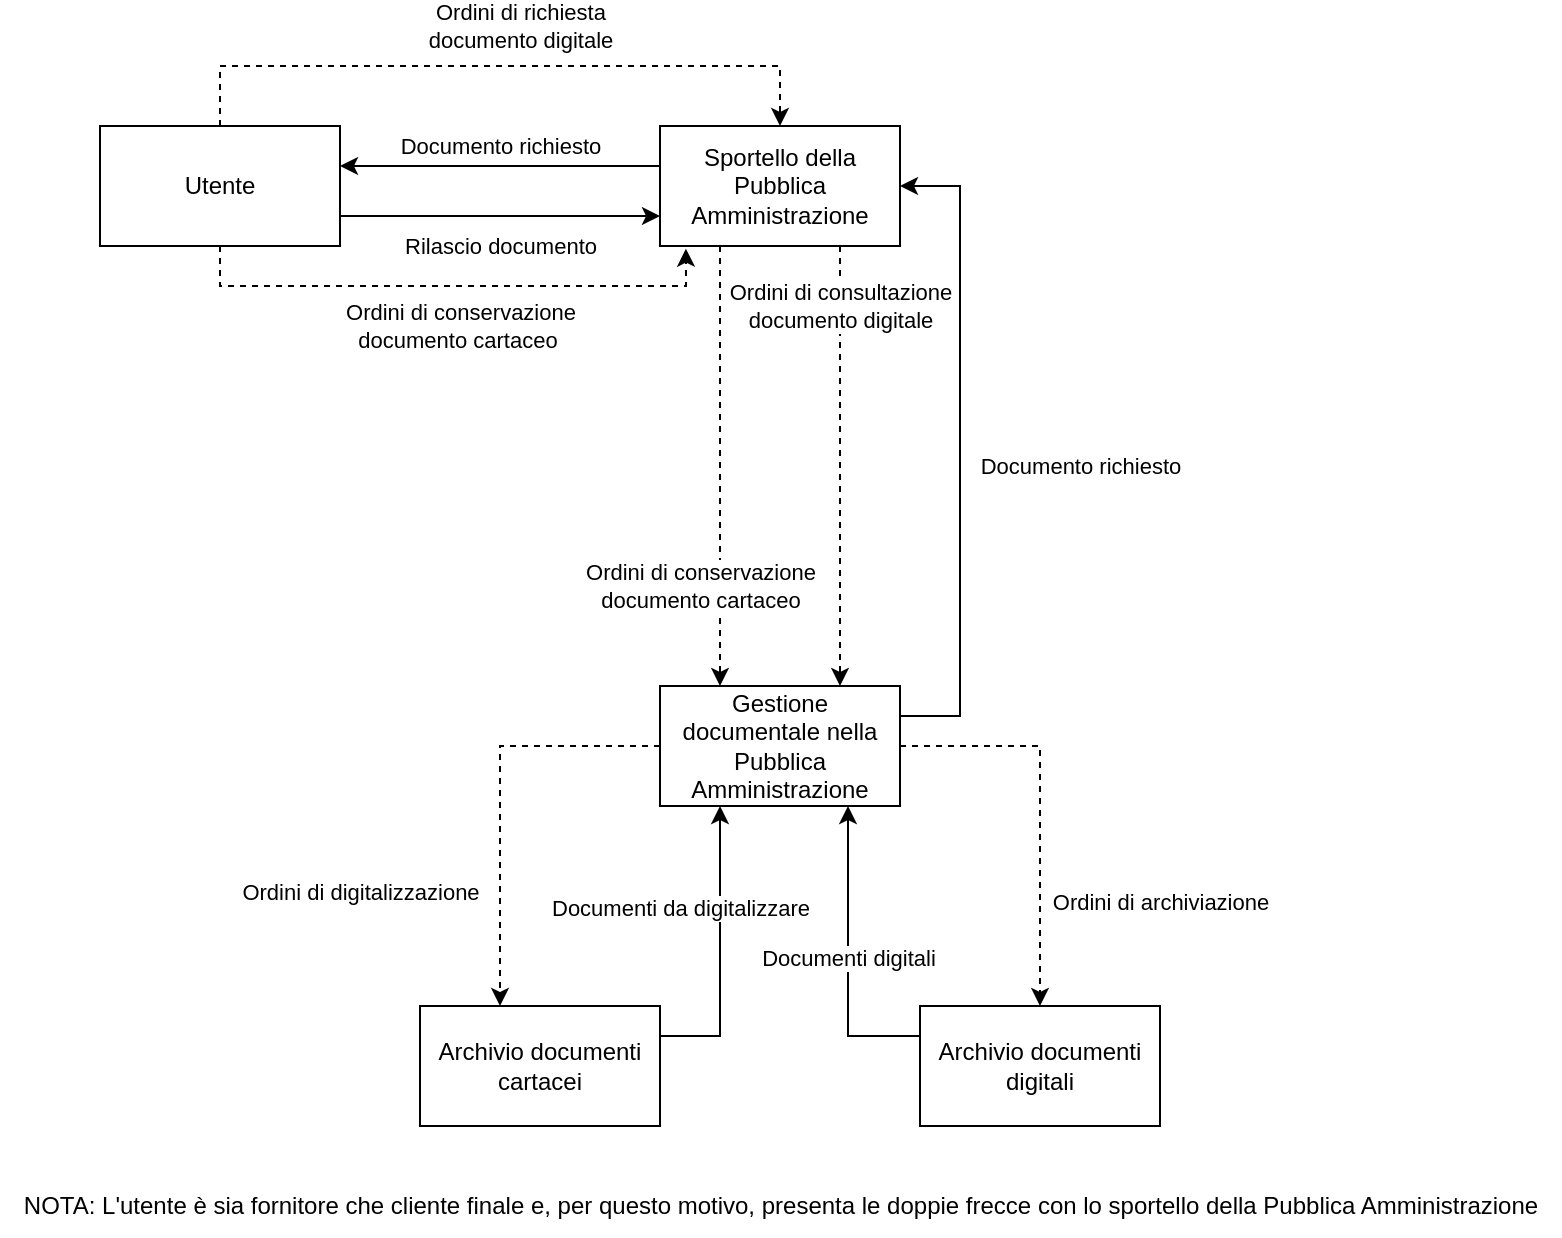 <mxfile version="20.5.3" type="device"><diagram id="s-Bm6JXbLp3lNWQXeFkF" name="Pagina-1"><mxGraphModel dx="1865" dy="1708" grid="1" gridSize="10" guides="1" tooltips="1" connect="1" arrows="1" fold="1" page="1" pageScale="1" pageWidth="827" pageHeight="1169" math="0" shadow="0"><root><mxCell id="0"/><mxCell id="1" parent="0"/><mxCell id="e2HkXnX1wA2uYzy2c73R-1" value="Utente" style="rounded=0;whiteSpace=wrap;html=1;" vertex="1" parent="1"><mxGeometry x="40" y="30" width="120" height="60" as="geometry"/></mxCell><mxCell id="e2HkXnX1wA2uYzy2c73R-8" value="Documento richiesto" style="edgeStyle=orthogonalEdgeStyle;rounded=0;orthogonalLoop=1;jettySize=auto;html=1;exitX=0;exitY=0.5;exitDx=0;exitDy=0;" edge="1" parent="1" source="e2HkXnX1wA2uYzy2c73R-2"><mxGeometry x="0.059" y="-10" relative="1" as="geometry"><mxPoint x="160" y="50" as="targetPoint"/><Array as="points"><mxPoint x="310" y="50"/><mxPoint x="160" y="50"/></Array><mxPoint as="offset"/></mxGeometry></mxCell><mxCell id="e2HkXnX1wA2uYzy2c73R-2" value="Sportello della Pubblica Amministrazione" style="rounded=0;whiteSpace=wrap;html=1;" vertex="1" parent="1"><mxGeometry x="320" y="30" width="120" height="60" as="geometry"/></mxCell><mxCell id="e2HkXnX1wA2uYzy2c73R-3" value="Gestione documentale nella Pubblica Amministrazione" style="rounded=0;whiteSpace=wrap;html=1;" vertex="1" parent="1"><mxGeometry x="320" y="310" width="120" height="60" as="geometry"/></mxCell><mxCell id="e2HkXnX1wA2uYzy2c73R-4" value="Archivio documenti cartacei" style="rounded=0;whiteSpace=wrap;html=1;" vertex="1" parent="1"><mxGeometry x="200" y="470" width="120" height="60" as="geometry"/></mxCell><mxCell id="e2HkXnX1wA2uYzy2c73R-5" value="Archivio documenti digitali" style="rounded=0;whiteSpace=wrap;html=1;" vertex="1" parent="1"><mxGeometry x="450" y="470" width="120" height="60" as="geometry"/></mxCell><mxCell id="e2HkXnX1wA2uYzy2c73R-9" value="Documento richiesto" style="endArrow=classic;html=1;rounded=0;entryX=1;entryY=0.5;entryDx=0;entryDy=0;exitX=1;exitY=0.25;exitDx=0;exitDy=0;" edge="1" parent="1" source="e2HkXnX1wA2uYzy2c73R-3" target="e2HkXnX1wA2uYzy2c73R-2"><mxGeometry x="-0.046" y="-60" width="50" height="50" relative="1" as="geometry"><mxPoint x="400" y="160" as="sourcePoint"/><mxPoint x="450" y="110" as="targetPoint"/><Array as="points"><mxPoint x="470" y="325"/><mxPoint x="470" y="60"/></Array><mxPoint as="offset"/></mxGeometry></mxCell><mxCell id="e2HkXnX1wA2uYzy2c73R-11" value="Ordini di conservazione&lt;br&gt;documento cartaceo" style="endArrow=classic;html=1;rounded=0;dashed=1;exitX=0.25;exitY=1;exitDx=0;exitDy=0;entryX=0.25;entryY=0;entryDx=0;entryDy=0;" edge="1" parent="1" source="e2HkXnX1wA2uYzy2c73R-2" target="e2HkXnX1wA2uYzy2c73R-3"><mxGeometry x="0.545" y="-10" width="50" height="50" relative="1" as="geometry"><mxPoint x="270" y="260" as="sourcePoint"/><mxPoint x="340" y="160" as="targetPoint"/><Array as="points"/><mxPoint as="offset"/></mxGeometry></mxCell><mxCell id="e2HkXnX1wA2uYzy2c73R-12" value="Ordini di digitalizzazione" style="endArrow=classic;html=1;rounded=0;dashed=1;exitX=0;exitY=0.5;exitDx=0;exitDy=0;" edge="1" parent="1" source="e2HkXnX1wA2uYzy2c73R-3"><mxGeometry x="0.455" y="-70" width="50" height="50" relative="1" as="geometry"><mxPoint x="110" y="420" as="sourcePoint"/><mxPoint x="240" y="470" as="targetPoint"/><Array as="points"><mxPoint x="240" y="340"/></Array><mxPoint as="offset"/></mxGeometry></mxCell><mxCell id="e2HkXnX1wA2uYzy2c73R-13" value="Ordini di archiviazione" style="endArrow=classic;html=1;rounded=0;dashed=1;exitX=1;exitY=0.5;exitDx=0;exitDy=0;" edge="1" parent="1" source="e2HkXnX1wA2uYzy2c73R-3" target="e2HkXnX1wA2uYzy2c73R-5"><mxGeometry x="0.474" y="60" width="50" height="50" relative="1" as="geometry"><mxPoint x="470" y="420" as="sourcePoint"/><mxPoint x="520" y="370" as="targetPoint"/><Array as="points"><mxPoint x="510" y="340"/></Array><mxPoint as="offset"/></mxGeometry></mxCell><mxCell id="e2HkXnX1wA2uYzy2c73R-14" value="" style="endArrow=classic;html=1;rounded=0;exitX=1;exitY=0.25;exitDx=0;exitDy=0;entryX=0.25;entryY=1;entryDx=0;entryDy=0;" edge="1" parent="1"><mxGeometry width="50" height="50" relative="1" as="geometry"><mxPoint x="320" y="485" as="sourcePoint"/><mxPoint x="350" y="370" as="targetPoint"/><Array as="points"><mxPoint x="350" y="485"/></Array></mxGeometry></mxCell><mxCell id="e2HkXnX1wA2uYzy2c73R-16" value="Documenti da digitalizzare" style="edgeLabel;html=1;align=center;verticalAlign=middle;resizable=0;points=[];" vertex="1" connectable="0" parent="e2HkXnX1wA2uYzy2c73R-14"><mxGeometry x="0.429" y="-3" relative="1" as="geometry"><mxPoint x="-23" y="9" as="offset"/></mxGeometry></mxCell><mxCell id="e2HkXnX1wA2uYzy2c73R-15" value="Documenti digitali" style="endArrow=classic;html=1;rounded=0;exitX=0;exitY=0.25;exitDx=0;exitDy=0;entryX=0.25;entryY=1;entryDx=0;entryDy=0;" edge="1" parent="1" source="e2HkXnX1wA2uYzy2c73R-5"><mxGeometry width="50" height="50" relative="1" as="geometry"><mxPoint x="384" y="485" as="sourcePoint"/><mxPoint x="414" y="370" as="targetPoint"/><Array as="points"><mxPoint x="414" y="485"/></Array></mxGeometry></mxCell><mxCell id="e2HkXnX1wA2uYzy2c73R-17" value="Ordini di richiesta&lt;br&gt;documento digitale" style="endArrow=classic;html=1;rounded=0;dashed=1;exitX=0.5;exitY=0;exitDx=0;exitDy=0;entryX=0.5;entryY=0;entryDx=0;entryDy=0;" edge="1" parent="1" source="e2HkXnX1wA2uYzy2c73R-1" target="e2HkXnX1wA2uYzy2c73R-2"><mxGeometry x="0.059" y="20" width="50" height="50" relative="1" as="geometry"><mxPoint x="220" y="-60" as="sourcePoint"/><mxPoint x="380" y="-60" as="targetPoint"/><Array as="points"><mxPoint x="100"/><mxPoint x="380"/></Array><mxPoint as="offset"/></mxGeometry></mxCell><mxCell id="e2HkXnX1wA2uYzy2c73R-18" value="Ordini di conservazione&lt;br&gt;documento cartaceo&amp;nbsp;" style="endArrow=classic;html=1;rounded=0;dashed=1;entryX=0.108;entryY=1.022;entryDx=0;entryDy=0;exitX=0.5;exitY=1;exitDx=0;exitDy=0;entryPerimeter=0;" edge="1" parent="1" source="e2HkXnX1wA2uYzy2c73R-1" target="e2HkXnX1wA2uYzy2c73R-2"><mxGeometry x="0.031" y="-20" width="50" height="50" relative="1" as="geometry"><mxPoint x="100" y="110" as="sourcePoint"/><mxPoint x="250" y="110" as="targetPoint"/><Array as="points"><mxPoint x="100" y="110"/><mxPoint x="333" y="110"/></Array><mxPoint as="offset"/></mxGeometry></mxCell><mxCell id="e2HkXnX1wA2uYzy2c73R-19" value="Rilascio documento" style="endArrow=classic;html=1;rounded=0;exitX=1;exitY=0.75;exitDx=0;exitDy=0;entryX=0;entryY=0.75;entryDx=0;entryDy=0;" edge="1" parent="1" source="e2HkXnX1wA2uYzy2c73R-1" target="e2HkXnX1wA2uYzy2c73R-2"><mxGeometry y="-15" width="50" height="50" relative="1" as="geometry"><mxPoint x="100" y="30" as="sourcePoint"/><mxPoint x="310" y="75" as="targetPoint"/><Array as="points"/><mxPoint as="offset"/></mxGeometry></mxCell><mxCell id="e2HkXnX1wA2uYzy2c73R-21" value="Ordini di consultazione&lt;br&gt;documento digitale" style="endArrow=classic;html=1;rounded=0;dashed=1;exitX=0.75;exitY=1;exitDx=0;exitDy=0;entryX=0.75;entryY=0;entryDx=0;entryDy=0;" edge="1" parent="1" source="e2HkXnX1wA2uYzy2c73R-2" target="e2HkXnX1wA2uYzy2c73R-3"><mxGeometry x="-0.727" width="50" height="50" relative="1" as="geometry"><mxPoint x="379.58" y="90" as="sourcePoint"/><mxPoint x="379.58" y="160" as="targetPoint"/><Array as="points"/><mxPoint as="offset"/></mxGeometry></mxCell><mxCell id="e2HkXnX1wA2uYzy2c73R-27" value="NOTA: L'utente è sia fornitore che cliente finale e, per questo motivo, presenta le doppie frecce con lo sportello della Pubblica Amministrazione" style="text;html=1;align=center;verticalAlign=middle;resizable=0;points=[];autosize=1;strokeColor=none;fillColor=none;" vertex="1" parent="1"><mxGeometry x="-10" y="555" width="780" height="30" as="geometry"/></mxCell></root></mxGraphModel></diagram></mxfile>